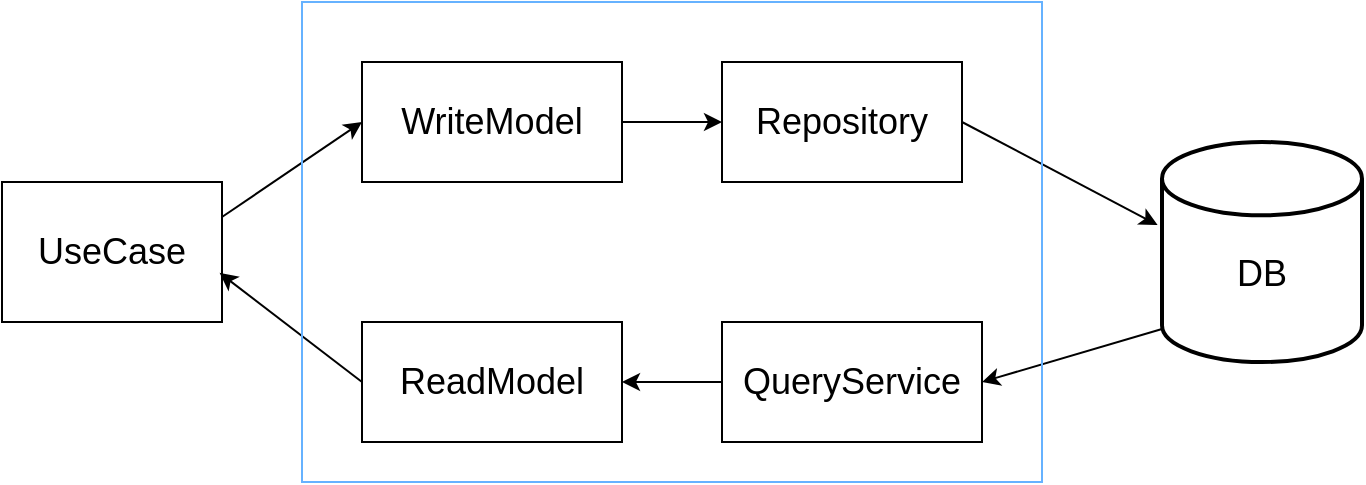 <mxfile>
    <diagram id="vPonz_4r-vntsW6_MyaR" name="ページ1">
        <mxGraphModel dx="727" dy="534" grid="1" gridSize="10" guides="1" tooltips="1" connect="1" arrows="1" fold="1" page="1" pageScale="1" pageWidth="827" pageHeight="1169" math="0" shadow="0">
            <root>
                <mxCell id="0"/>
                <mxCell id="1" parent="0"/>
                <mxCell id="14" style="edgeStyle=none;html=1;exitX=1;exitY=0.25;exitDx=0;exitDy=0;entryX=0;entryY=0.5;entryDx=0;entryDy=0;fontSize=18;" edge="1" parent="1" source="2" target="9">
                    <mxGeometry relative="1" as="geometry"/>
                </mxCell>
                <mxCell id="2" value="&lt;span style=&quot;font-size: 18px;&quot;&gt;UseCase&lt;/span&gt;" style="rounded=0;whiteSpace=wrap;html=1;" vertex="1" parent="1">
                    <mxGeometry x="10" y="240" width="110" height="70" as="geometry"/>
                </mxCell>
                <mxCell id="17" style="edgeStyle=none;html=1;exitX=0;exitY=0.85;exitDx=0;exitDy=0;exitPerimeter=0;entryX=1;entryY=0.5;entryDx=0;entryDy=0;fontSize=18;" edge="1" parent="1" source="4" target="12">
                    <mxGeometry relative="1" as="geometry"/>
                </mxCell>
                <mxCell id="4" value="&lt;font style=&quot;font-size: 18px;&quot;&gt;&lt;br&gt;DB&lt;/font&gt;" style="strokeWidth=2;html=1;shape=mxgraph.flowchart.database;whiteSpace=wrap;" vertex="1" parent="1">
                    <mxGeometry x="590" y="220" width="100" height="110" as="geometry"/>
                </mxCell>
                <mxCell id="15" style="edgeStyle=none;html=1;exitX=1;exitY=0.5;exitDx=0;exitDy=0;fontSize=18;" edge="1" parent="1" source="9" target="11">
                    <mxGeometry relative="1" as="geometry"/>
                </mxCell>
                <mxCell id="9" value="WriteModel" style="rounded=0;whiteSpace=wrap;html=1;fontSize=18;" vertex="1" parent="1">
                    <mxGeometry x="190" y="180" width="130" height="60" as="geometry"/>
                </mxCell>
                <mxCell id="19" style="edgeStyle=none;html=1;exitX=0;exitY=0.5;exitDx=0;exitDy=0;entryX=0.989;entryY=0.649;entryDx=0;entryDy=0;entryPerimeter=0;fontSize=18;" edge="1" parent="1" source="10" target="2">
                    <mxGeometry relative="1" as="geometry"/>
                </mxCell>
                <mxCell id="10" value="ReadModel" style="rounded=0;whiteSpace=wrap;html=1;fontSize=18;" vertex="1" parent="1">
                    <mxGeometry x="190" y="310" width="130" height="60" as="geometry"/>
                </mxCell>
                <mxCell id="16" style="edgeStyle=none;html=1;exitX=1;exitY=0.5;exitDx=0;exitDy=0;entryX=-0.022;entryY=0.377;entryDx=0;entryDy=0;entryPerimeter=0;fontSize=18;" edge="1" parent="1" source="11" target="4">
                    <mxGeometry relative="1" as="geometry"/>
                </mxCell>
                <mxCell id="11" value="Repository" style="rounded=0;whiteSpace=wrap;html=1;fontSize=18;" vertex="1" parent="1">
                    <mxGeometry x="370" y="180" width="120" height="60" as="geometry"/>
                </mxCell>
                <mxCell id="18" style="edgeStyle=none;html=1;exitX=0;exitY=0.5;exitDx=0;exitDy=0;entryX=1;entryY=0.5;entryDx=0;entryDy=0;fontSize=18;" edge="1" parent="1" source="12" target="10">
                    <mxGeometry relative="1" as="geometry"/>
                </mxCell>
                <mxCell id="12" value="QueryService" style="rounded=0;whiteSpace=wrap;html=1;fontSize=18;" vertex="1" parent="1">
                    <mxGeometry x="370" y="310" width="130" height="60" as="geometry"/>
                </mxCell>
                <mxCell id="20" value="" style="rounded=0;whiteSpace=wrap;html=1;fontSize=18;fillColor=none;strokeColor=#66B2FF;" vertex="1" parent="1">
                    <mxGeometry x="160" y="150" width="370" height="240" as="geometry"/>
                </mxCell>
            </root>
        </mxGraphModel>
    </diagram>
</mxfile>